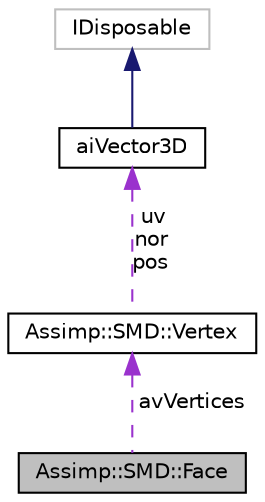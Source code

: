 digraph "Assimp::SMD::Face"
{
  edge [fontname="Helvetica",fontsize="10",labelfontname="Helvetica",labelfontsize="10"];
  node [fontname="Helvetica",fontsize="10",shape=record];
  Node1 [label="Assimp::SMD::Face",height=0.2,width=0.4,color="black", fillcolor="grey75", style="filled", fontcolor="black"];
  Node2 -> Node1 [dir="back",color="darkorchid3",fontsize="10",style="dashed",label=" avVertices" ,fontname="Helvetica"];
  Node2 [label="Assimp::SMD::Vertex",height=0.2,width=0.4,color="black", fillcolor="white", style="filled",URL="$struct_assimp_1_1_s_m_d_1_1_vertex.html"];
  Node3 -> Node2 [dir="back",color="darkorchid3",fontsize="10",style="dashed",label=" uv\nnor\npos" ,fontname="Helvetica"];
  Node3 [label="aiVector3D",height=0.2,width=0.4,color="black", fillcolor="white", style="filled",URL="$structai_vector3_d.html"];
  Node4 -> Node3 [dir="back",color="midnightblue",fontsize="10",style="solid",fontname="Helvetica"];
  Node4 [label="IDisposable",height=0.2,width=0.4,color="grey75", fillcolor="white", style="filled"];
}
